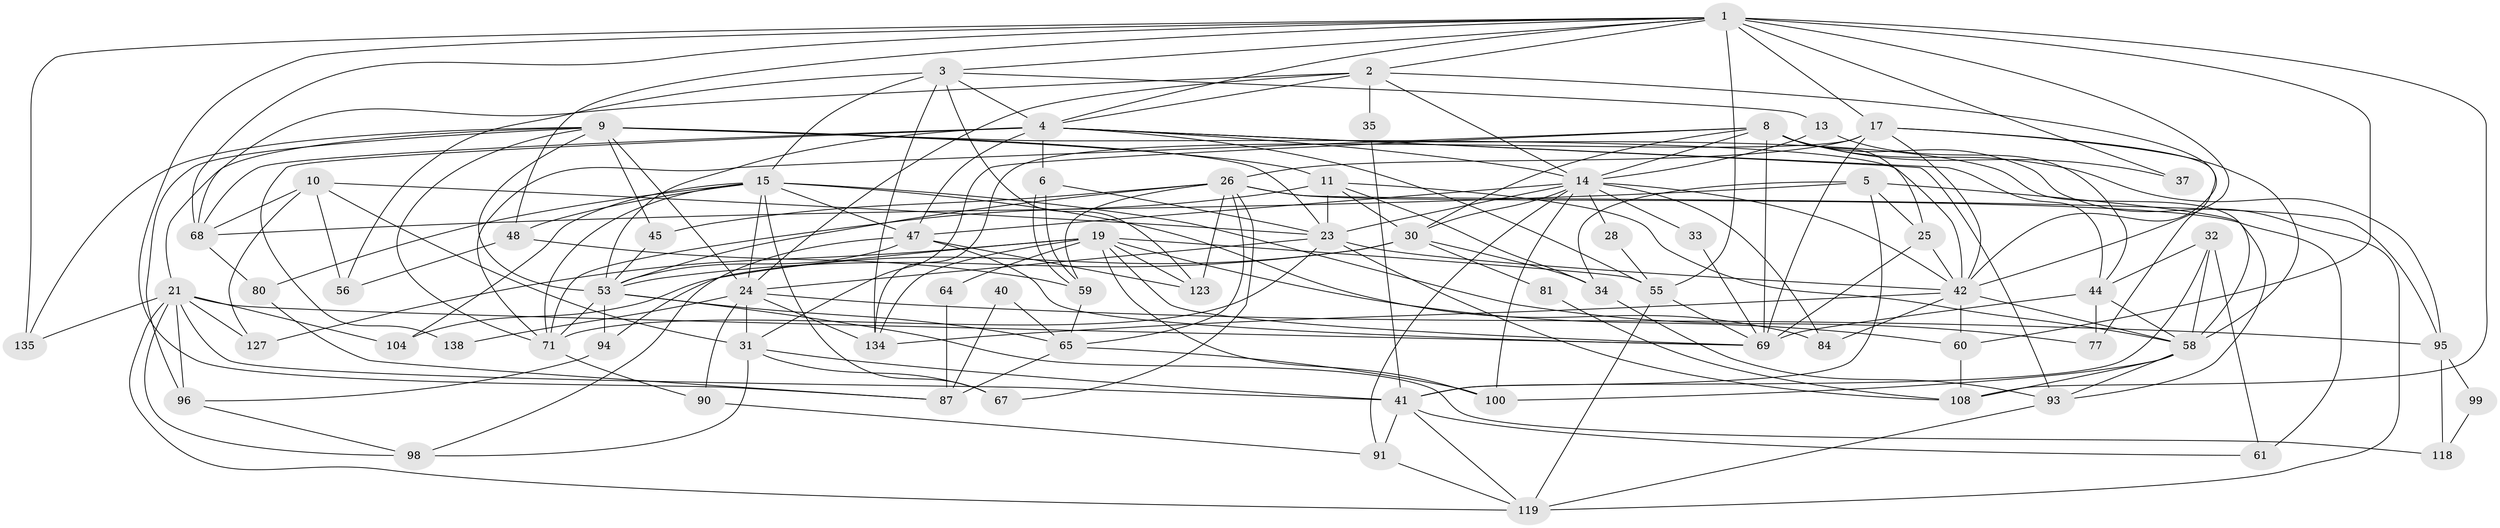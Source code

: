 // original degree distribution, {4: 0.20422535211267606, 5: 0.176056338028169, 3: 0.28169014084507044, 7: 0.04929577464788732, 6: 0.11267605633802817, 8: 0.014084507042253521, 2: 0.1619718309859155}
// Generated by graph-tools (version 1.1) at 2025/18/03/04/25 18:18:35]
// undirected, 71 vertices, 194 edges
graph export_dot {
graph [start="1"]
  node [color=gray90,style=filled];
  1 [super="+62+83"];
  2 [super="+49"];
  3 [super="+85+131"];
  4 [super="+7+12"];
  5 [super="+38"];
  6;
  8 [super="+88"];
  9 [super="+29+112+27"];
  10 [super="+16"];
  11 [super="+107+20"];
  13;
  14 [super="+18+129"];
  15 [super="+111+43"];
  17 [super="+101+139"];
  19 [super="+73+63"];
  21 [super="+22"];
  23 [super="+36+97+113"];
  24 [super="+76+74"];
  25 [super="+120"];
  26 [super="+126+124"];
  28;
  30;
  31 [super="+115"];
  32;
  33;
  34;
  35;
  37;
  40;
  41 [super="+50"];
  42 [super="+103"];
  44 [super="+51"];
  45;
  47 [super="+128+54"];
  48 [super="+106"];
  53 [super="+57"];
  55 [super="+66"];
  56 [super="+82"];
  58 [super="+92"];
  59;
  60 [super="+121"];
  61;
  64;
  65 [super="+86"];
  67;
  68 [super="+122"];
  69 [super="+136"];
  71 [super="+78"];
  77;
  80;
  81;
  84;
  87;
  90;
  91 [super="+125"];
  93;
  94;
  95;
  96 [super="+117"];
  98;
  99;
  100 [super="+133"];
  104;
  108;
  118;
  119 [super="+130"];
  123;
  127;
  134;
  135;
  138;
  1 -- 37 [weight=2];
  1 -- 48;
  1 -- 2;
  1 -- 87;
  1 -- 55;
  1 -- 135;
  1 -- 42;
  1 -- 108;
  1 -- 3;
  1 -- 17 [weight=2];
  1 -- 68;
  1 -- 4;
  1 -- 60;
  2 -- 24;
  2 -- 42;
  2 -- 35;
  2 -- 68;
  2 -- 14;
  2 -- 4;
  3 -- 123;
  3 -- 13;
  3 -- 134;
  3 -- 56 [weight=2];
  3 -- 15;
  3 -- 4 [weight=2];
  4 -- 55;
  4 -- 58 [weight=2];
  4 -- 93;
  4 -- 14;
  4 -- 44;
  4 -- 68;
  4 -- 6;
  4 -- 138 [weight=2];
  4 -- 47 [weight=2];
  4 -- 53;
  5 -- 25;
  5 -- 34;
  5 -- 68;
  5 -- 41 [weight=3];
  5 -- 93;
  6 -- 59;
  6 -- 59;
  6 -- 23;
  8 -- 30;
  8 -- 69 [weight=2];
  8 -- 119;
  8 -- 25;
  8 -- 37;
  8 -- 95;
  8 -- 14 [weight=2];
  8 -- 31;
  8 -- 71;
  9 -- 96;
  9 -- 23;
  9 -- 71;
  9 -- 135;
  9 -- 42;
  9 -- 45;
  9 -- 21;
  9 -- 24;
  9 -- 11;
  9 -- 53;
  10 -- 31;
  10 -- 68;
  10 -- 56;
  10 -- 23;
  10 -- 127;
  11 -- 71;
  11 -- 34;
  11 -- 23;
  11 -- 58;
  11 -- 30;
  13 -- 14;
  13 -- 44;
  14 -- 47;
  14 -- 84;
  14 -- 33;
  14 -- 100;
  14 -- 42;
  14 -- 23 [weight=2];
  14 -- 28;
  14 -- 91;
  14 -- 30;
  15 -- 104;
  15 -- 67;
  15 -- 80;
  15 -- 84;
  15 -- 24;
  15 -- 47;
  15 -- 77;
  15 -- 71;
  15 -- 48;
  17 -- 77;
  17 -- 69;
  17 -- 134;
  17 -- 58;
  17 -- 42;
  17 -- 26;
  19 -- 100;
  19 -- 64;
  19 -- 55;
  19 -- 123;
  19 -- 60;
  19 -- 94;
  19 -- 127;
  19 -- 69;
  19 -- 134;
  21 -- 69;
  21 -- 96 [weight=2];
  21 -- 98;
  21 -- 135;
  21 -- 104;
  21 -- 41 [weight=3];
  21 -- 119;
  21 -- 127;
  23 -- 42;
  23 -- 24;
  23 -- 108;
  23 -- 71;
  24 -- 138;
  24 -- 90;
  24 -- 95;
  24 -- 134;
  24 -- 31;
  25 -- 42;
  25 -- 69;
  26 -- 59;
  26 -- 67;
  26 -- 95;
  26 -- 123;
  26 -- 61;
  26 -- 65;
  26 -- 45;
  26 -- 53;
  28 -- 55;
  30 -- 53;
  30 -- 34;
  30 -- 81;
  30 -- 104;
  31 -- 98;
  31 -- 67;
  31 -- 41;
  32 -- 61;
  32 -- 58;
  32 -- 44;
  32 -- 41;
  33 -- 69;
  34 -- 93;
  35 -- 41;
  40 -- 87;
  40 -- 65;
  41 -- 119;
  41 -- 91;
  41 -- 61;
  42 -- 134;
  42 -- 60;
  42 -- 84;
  42 -- 58;
  44 -- 69;
  44 -- 77;
  44 -- 58;
  45 -- 53;
  47 -- 123;
  47 -- 98;
  47 -- 69;
  47 -- 53;
  48 -- 56;
  48 -- 59;
  53 -- 94;
  53 -- 118;
  53 -- 65;
  53 -- 71;
  55 -- 119;
  55 -- 69;
  58 -- 108;
  58 -- 100;
  58 -- 93;
  59 -- 65;
  60 -- 108;
  64 -- 87;
  65 -- 87 [weight=2];
  65 -- 100;
  68 -- 80;
  71 -- 90;
  80 -- 87;
  81 -- 108;
  90 -- 91;
  91 -- 119;
  93 -- 119;
  94 -- 96;
  95 -- 99;
  95 -- 118;
  96 -- 98;
  99 -- 118;
}
